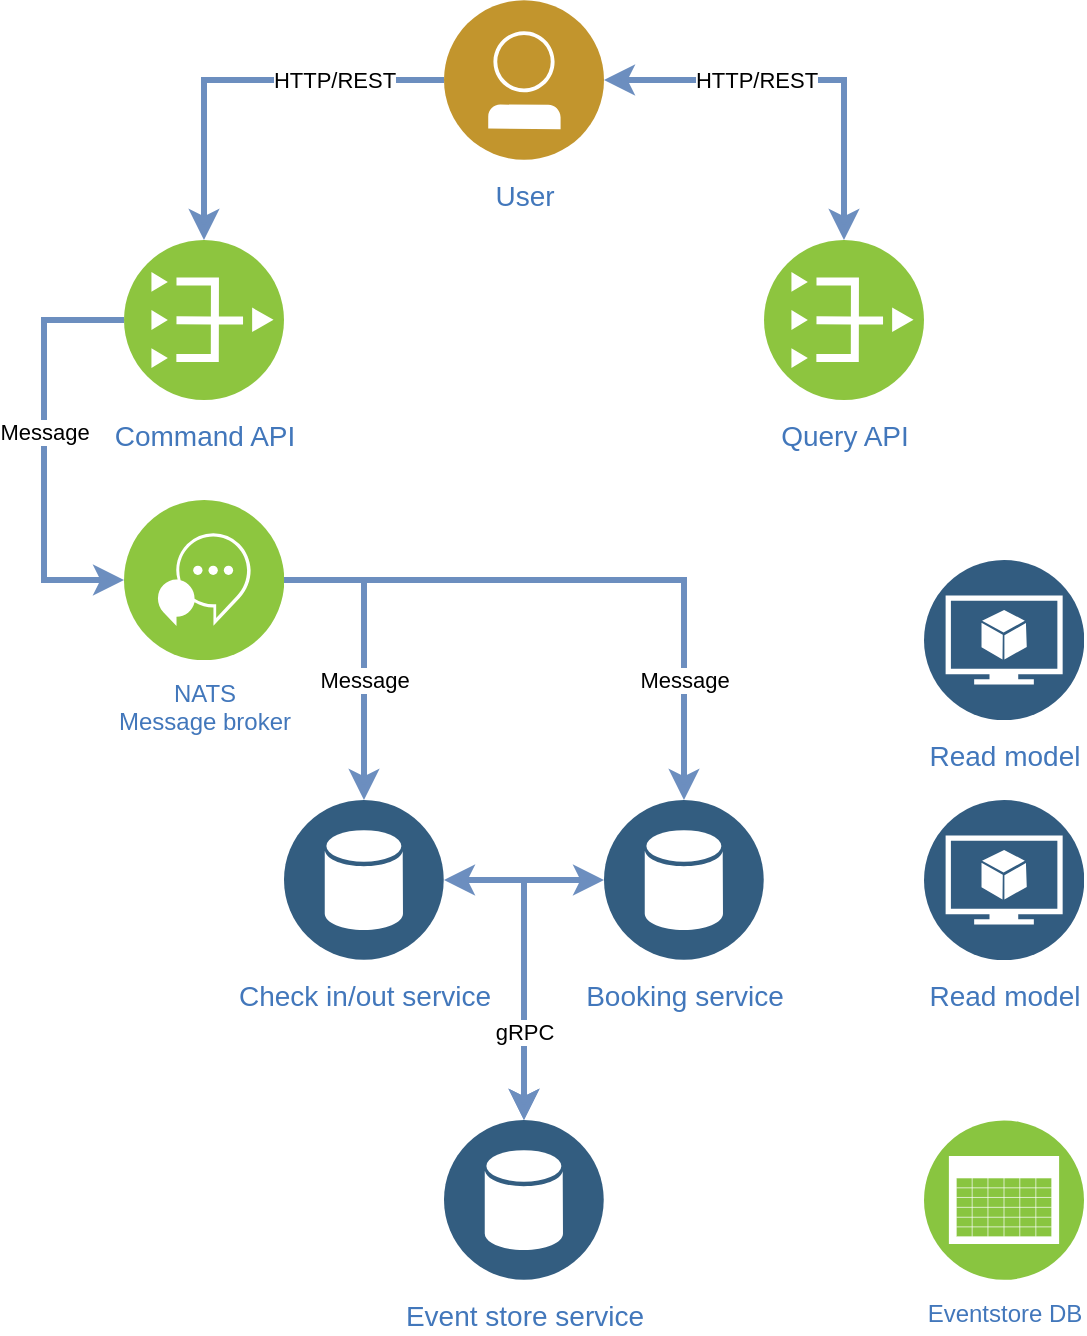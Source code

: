<mxfile version="22.1.18" type="github">
  <diagram id="31b32b95-0358-9bc7-6ba0-a27c054ed1a7" name="Page-1">
    <mxGraphModel dx="1434" dy="1898" grid="1" gridSize="10" guides="1" tooltips="1" connect="1" arrows="1" fold="1" page="1" pageScale="1" pageWidth="827" pageHeight="1169" background="none" math="0" shadow="0">
      <root>
        <mxCell id="0" />
        <mxCell id="1" parent="0" />
        <mxCell id="73q3yoKQV2H6fXaRzCpy-97" value="&lt;div&gt;User&lt;/div&gt;" style="image;aspect=fixed;perimeter=ellipsePerimeter;html=1;align=center;shadow=0;dashed=0;fontColor=#4277BB;labelBackgroundColor=default;fontSize=14;spacingTop=3;image=img/lib/ibm/users/user.svg;" parent="1" vertex="1">
          <mxGeometry x="320" y="-440" width="80" height="80" as="geometry" />
        </mxCell>
        <mxCell id="73q3yoKQV2H6fXaRzCpy-98" value="Eventstore DB" style="image;aspect=fixed;perimeter=ellipsePerimeter;html=1;align=center;shadow=0;dashed=0;fontColor=#4277BB;labelBackgroundColor=default;fontSize=12;spacingTop=3;image=img/lib/ibm/infrastructure/event_feed.svg;" parent="1" vertex="1">
          <mxGeometry x="560" y="120" width="80" height="80" as="geometry" />
        </mxCell>
        <mxCell id="73q3yoKQV2H6fXaRzCpy-99" value="&lt;div&gt;NATS&lt;/div&gt;&lt;div&gt;Message broker&lt;br&gt;&lt;/div&gt;" style="image;aspect=fixed;perimeter=ellipsePerimeter;html=1;align=center;shadow=0;dashed=0;fontColor=#4277BB;labelBackgroundColor=default;fontSize=12;spacingTop=3;image=img/lib/ibm/infrastructure/interservice_communication.svg;" parent="1" vertex="1">
          <mxGeometry x="160" y="-190" width="80" height="80" as="geometry" />
        </mxCell>
        <mxCell id="73q3yoKQV2H6fXaRzCpy-100" value="Query API" style="image;aspect=fixed;perimeter=ellipsePerimeter;html=1;align=center;shadow=0;dashed=0;fontColor=#4277BB;labelBackgroundColor=default;fontSize=14;spacingTop=3;image=img/lib/ibm/vpc/PublicGateway.svg;" parent="1" vertex="1">
          <mxGeometry x="480" y="-320" width="80" height="80" as="geometry" />
        </mxCell>
        <mxCell id="73q3yoKQV2H6fXaRzCpy-105" value="&lt;div style=&quot;font-size: 14px;&quot;&gt;Command API&lt;/div&gt;" style="image;aspect=fixed;perimeter=ellipsePerimeter;html=1;align=center;shadow=0;dashed=0;fontColor=#4277BB;labelBackgroundColor=default;fontSize=14;spacingTop=3;image=img/lib/ibm/vpc/PublicGateway.svg;" parent="1" vertex="1">
          <mxGeometry x="160" y="-320" width="80" height="80" as="geometry" />
        </mxCell>
        <mxCell id="73q3yoKQV2H6fXaRzCpy-106" value="" style="edgeStyle=elbowEdgeStyle;rounded=0;elbow=vertical;html=1;labelBackgroundColor=#ffffff;endArrow=classic;endFill=1;endSize=6;jettySize=auto;orthogonalLoop=1;strokeWidth=3;fontSize=14;exitX=0;exitY=0.5;exitDx=0;exitDy=0;fillColor=#dae8fc;strokeColor=#6c8ebf;entryX=0.5;entryY=0;entryDx=0;entryDy=0;" parent="1" source="73q3yoKQV2H6fXaRzCpy-97" target="73q3yoKQV2H6fXaRzCpy-105" edge="1">
          <mxGeometry width="60" height="60" relative="1" as="geometry">
            <mxPoint x="800" y="50" as="sourcePoint" />
            <mxPoint x="860" y="-10" as="targetPoint" />
            <Array as="points">
              <mxPoint x="250" y="-400" />
            </Array>
          </mxGeometry>
        </mxCell>
        <mxCell id="A5cD59A5GJn8ZnmbFsn1-1" value="&lt;div&gt;HTTP/REST&lt;/div&gt;" style="edgeLabel;html=1;align=center;verticalAlign=middle;resizable=0;points=[];" vertex="1" connectable="0" parent="73q3yoKQV2H6fXaRzCpy-106">
          <mxGeometry x="-0.45" relative="1" as="geometry">
            <mxPoint as="offset" />
          </mxGeometry>
        </mxCell>
        <mxCell id="73q3yoKQV2H6fXaRzCpy-109" value="" style="edgeStyle=elbowEdgeStyle;rounded=0;elbow=vertical;html=1;labelBackgroundColor=#ffffff;endArrow=classic;endFill=1;endSize=6;jettySize=auto;orthogonalLoop=1;strokeWidth=3;fontSize=14;exitX=1;exitY=0.5;exitDx=0;exitDy=0;entryX=0.5;entryY=0;entryDx=0;entryDy=0;fillColor=#dae8fc;strokeColor=#6c8ebf;startArrow=classic;startFill=1;" parent="1" source="73q3yoKQV2H6fXaRzCpy-97" target="73q3yoKQV2H6fXaRzCpy-100" edge="1">
          <mxGeometry width="60" height="60" relative="1" as="geometry">
            <mxPoint x="800" y="50" as="sourcePoint" />
            <mxPoint x="860" y="-10" as="targetPoint" />
            <Array as="points">
              <mxPoint x="450" y="-400" />
            </Array>
          </mxGeometry>
        </mxCell>
        <mxCell id="A5cD59A5GJn8ZnmbFsn1-2" value="HTTP/REST" style="edgeLabel;html=1;align=center;verticalAlign=middle;resizable=0;points=[];" vertex="1" connectable="0" parent="73q3yoKQV2H6fXaRzCpy-109">
          <mxGeometry x="-0.24" y="-4" relative="1" as="geometry">
            <mxPoint y="-4" as="offset" />
          </mxGeometry>
        </mxCell>
        <mxCell id="73q3yoKQV2H6fXaRzCpy-111" value="" style="edgeStyle=elbowEdgeStyle;rounded=0;elbow=vertical;html=1;labelBackgroundColor=#ffffff;endArrow=classic;endFill=1;endSize=6;jettySize=auto;orthogonalLoop=1;strokeWidth=3;fontSize=14;fillColor=#dae8fc;strokeColor=#6c8ebf;" parent="1" source="73q3yoKQV2H6fXaRzCpy-105" target="73q3yoKQV2H6fXaRzCpy-99" edge="1">
          <mxGeometry width="60" height="60" relative="1" as="geometry">
            <mxPoint x="800" y="-10" as="sourcePoint" />
            <mxPoint x="860" y="-70" as="targetPoint" />
            <Array as="points">
              <mxPoint x="120" y="-280" />
            </Array>
          </mxGeometry>
        </mxCell>
        <mxCell id="A5cD59A5GJn8ZnmbFsn1-4" value="&lt;div&gt;Message&lt;/div&gt;" style="edgeLabel;html=1;align=center;verticalAlign=middle;resizable=0;points=[];" vertex="1" connectable="0" parent="73q3yoKQV2H6fXaRzCpy-111">
          <mxGeometry x="-0.171" relative="1" as="geometry">
            <mxPoint y="9" as="offset" />
          </mxGeometry>
        </mxCell>
        <mxCell id="73q3yoKQV2H6fXaRzCpy-112" value="Read model" style="image;aspect=fixed;perimeter=ellipsePerimeter;html=1;align=center;shadow=0;dashed=0;fontColor=#4277BB;labelBackgroundColor=default;fontSize=14;spacingTop=3;image=img/lib/ibm/data/model.svg;" parent="1" vertex="1">
          <mxGeometry x="560" y="-160" width="80" height="80" as="geometry" />
        </mxCell>
        <mxCell id="73q3yoKQV2H6fXaRzCpy-113" value="Booking service" style="image;aspect=fixed;perimeter=ellipsePerimeter;html=1;align=center;shadow=0;dashed=0;fontColor=#4277BB;labelBackgroundColor=default;fontSize=14;spacingTop=3;image=img/lib/ibm/data/data_services.svg;" parent="1" vertex="1">
          <mxGeometry x="400" y="-40" width="80" height="80" as="geometry" />
        </mxCell>
        <mxCell id="73q3yoKQV2H6fXaRzCpy-114" value="Check in/out service" style="image;aspect=fixed;perimeter=ellipsePerimeter;html=1;align=center;shadow=0;dashed=0;fontColor=#4277BB;labelBackgroundColor=default;fontSize=14;spacingTop=3;image=img/lib/ibm/data/data_services.svg;" parent="1" vertex="1">
          <mxGeometry x="240" y="-40" width="80" height="80" as="geometry" />
        </mxCell>
        <mxCell id="73q3yoKQV2H6fXaRzCpy-116" value="" style="edgeStyle=elbowEdgeStyle;rounded=0;elbow=vertical;html=1;labelBackgroundColor=#ffffff;endArrow=classic;endFill=1;endSize=6;jettySize=auto;orthogonalLoop=1;strokeWidth=3;fontSize=14;fillColor=#dae8fc;strokeColor=#6c8ebf;exitX=1;exitY=0.5;exitDx=0;exitDy=0;" parent="1" source="73q3yoKQV2H6fXaRzCpy-99" edge="1">
          <mxGeometry width="60" height="60" relative="1" as="geometry">
            <mxPoint x="170" y="-270" as="sourcePoint" />
            <mxPoint x="280" y="-40" as="targetPoint" />
            <Array as="points">
              <mxPoint x="290" y="-150" />
            </Array>
          </mxGeometry>
        </mxCell>
        <mxCell id="73q3yoKQV2H6fXaRzCpy-117" value="" style="edgeStyle=elbowEdgeStyle;rounded=0;elbow=vertical;html=1;labelBackgroundColor=#ffffff;endArrow=classic;endFill=1;endSize=6;jettySize=auto;orthogonalLoop=1;strokeWidth=3;fontSize=14;fillColor=#dae8fc;strokeColor=#6c8ebf;entryX=0.5;entryY=0;entryDx=0;entryDy=0;" parent="1" source="73q3yoKQV2H6fXaRzCpy-99" target="73q3yoKQV2H6fXaRzCpy-113" edge="1">
          <mxGeometry width="60" height="60" relative="1" as="geometry">
            <mxPoint x="250" y="-140" as="sourcePoint" />
            <mxPoint x="290" y="-30" as="targetPoint" />
            <Array as="points">
              <mxPoint x="420" y="-150" />
            </Array>
          </mxGeometry>
        </mxCell>
        <mxCell id="A5cD59A5GJn8ZnmbFsn1-5" value="&lt;div&gt;Message&lt;/div&gt;" style="edgeLabel;html=1;align=center;verticalAlign=middle;resizable=0;points=[];" vertex="1" connectable="0" parent="73q3yoKQV2H6fXaRzCpy-117">
          <mxGeometry x="-0.213" relative="1" as="geometry">
            <mxPoint x="-82" y="50" as="offset" />
          </mxGeometry>
        </mxCell>
        <mxCell id="73q3yoKQV2H6fXaRzCpy-118" value="" style="edgeStyle=elbowEdgeStyle;rounded=0;elbow=vertical;html=1;labelBackgroundColor=#ffffff;endArrow=classic;endFill=1;endSize=6;jettySize=auto;orthogonalLoop=1;strokeWidth=3;fontSize=14;fillColor=#dae8fc;strokeColor=#6c8ebf;startArrow=classic;startFill=1;" parent="1" source="73q3yoKQV2H6fXaRzCpy-114" target="A5cD59A5GJn8ZnmbFsn1-7" edge="1">
          <mxGeometry width="60" height="60" relative="1" as="geometry">
            <mxPoint x="250" y="-140" as="sourcePoint" />
            <mxPoint x="450" y="-30" as="targetPoint" />
            <Array as="points">
              <mxPoint x="360" />
            </Array>
          </mxGeometry>
        </mxCell>
        <mxCell id="73q3yoKQV2H6fXaRzCpy-119" value="" style="edgeStyle=elbowEdgeStyle;rounded=0;elbow=vertical;html=1;labelBackgroundColor=#ffffff;endArrow=classic;endFill=1;endSize=6;jettySize=auto;orthogonalLoop=1;strokeWidth=3;fontSize=14;fillColor=#dae8fc;strokeColor=#6c8ebf;startArrow=classic;startFill=1;" parent="1" source="73q3yoKQV2H6fXaRzCpy-113" target="A5cD59A5GJn8ZnmbFsn1-7" edge="1">
          <mxGeometry width="60" height="60" relative="1" as="geometry">
            <mxPoint x="330" y="10" as="sourcePoint" />
            <mxPoint x="370" y="130" as="targetPoint" />
            <Array as="points">
              <mxPoint x="360" />
            </Array>
          </mxGeometry>
        </mxCell>
        <mxCell id="A5cD59A5GJn8ZnmbFsn1-8" value="gRPC" style="edgeLabel;html=1;align=center;verticalAlign=middle;resizable=0;points=[];" vertex="1" connectable="0" parent="73q3yoKQV2H6fXaRzCpy-119">
          <mxGeometry x="0.442" relative="1" as="geometry">
            <mxPoint as="offset" />
          </mxGeometry>
        </mxCell>
        <mxCell id="73q3yoKQV2H6fXaRzCpy-120" value="Read model" style="image;aspect=fixed;perimeter=ellipsePerimeter;html=1;align=center;shadow=0;dashed=0;fontColor=#4277BB;labelBackgroundColor=default;fontSize=14;spacingTop=3;image=img/lib/ibm/data/model.svg;" parent="1" vertex="1">
          <mxGeometry x="560" y="-40" width="80" height="80" as="geometry" />
        </mxCell>
        <mxCell id="A5cD59A5GJn8ZnmbFsn1-6" value="&lt;div&gt;Message&lt;/div&gt;" style="edgeLabel;html=1;align=center;verticalAlign=middle;resizable=0;points=[];" vertex="1" connectable="0" parent="1">
          <mxGeometry x="440" y="-100" as="geometry" />
        </mxCell>
        <mxCell id="A5cD59A5GJn8ZnmbFsn1-7" value="Event store service" style="image;aspect=fixed;perimeter=ellipsePerimeter;html=1;align=center;shadow=0;dashed=0;fontColor=#4277BB;labelBackgroundColor=default;fontSize=14;spacingTop=3;image=img/lib/ibm/data/data_services.svg;" vertex="1" parent="1">
          <mxGeometry x="320" y="120" width="80" height="80" as="geometry" />
        </mxCell>
      </root>
    </mxGraphModel>
  </diagram>
</mxfile>
